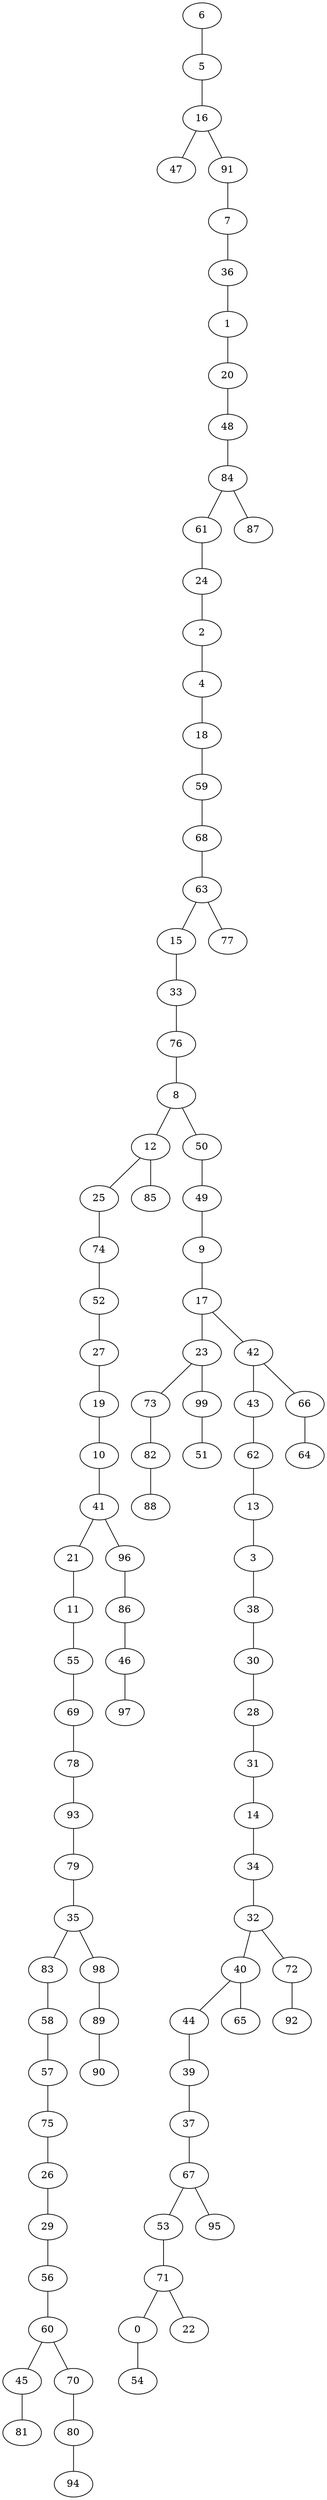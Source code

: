 graph G {
  6;
  5;
  16;
  47;
  91;
  7;
  36;
  1;
  20;
  48;
  84;
  61;
  24;
  2;
  4;
  18;
  59;
  68;
  63;
  15;
  33;
  76;
  8;
  12;
  25;
  74;
  52;
  27;
  19;
  10;
  41;
  21;
  11;
  55;
  69;
  78;
  93;
  79;
  35;
  83;
  58;
  57;
  75;
  26;
  29;
  56;
  60;
  45;
  81;
  70;
  80;
  94;
  98;
  89;
  90;
  96;
  86;
  46;
  97;
  85;
  50;
  49;
  9;
  17;
  23;
  73;
  82;
  88;
  99;
  51;
  42;
  43;
  62;
  13;
  3;
  38;
  30;
  28;
  31;
  14;
  34;
  32;
  40;
  44;
  39;
  37;
  67;
  53;
  71;
  0;
  54;
  22;
  95;
  65;
  72;
  92;
  66;
  64;
  77;
  87;
   6 -- 5;
   5 -- 16;
   16 -- 47;
   16 -- 91;
   91 -- 7;
   7 -- 36;
   36 -- 1;
   1 -- 20;
   20 -- 48;
   48 -- 84;
   84 -- 61;
   61 -- 24;
   24 -- 2;
   2 -- 4;
   4 -- 18;
   18 -- 59;
   59 -- 68;
   68 -- 63;
   63 -- 15;
   15 -- 33;
   33 -- 76;
   76 -- 8;
   8 -- 12;
   12 -- 25;
   25 -- 74;
   74 -- 52;
   52 -- 27;
   27 -- 19;
   19 -- 10;
   10 -- 41;
   41 -- 21;
   21 -- 11;
   11 -- 55;
   55 -- 69;
   69 -- 78;
   78 -- 93;
   93 -- 79;
   79 -- 35;
   35 -- 83;
   83 -- 58;
   58 -- 57;
   57 -- 75;
   75 -- 26;
   26 -- 29;
   29 -- 56;
   56 -- 60;
   60 -- 45;
   45 -- 81;
   60 -- 70;
   70 -- 80;
   80 -- 94;
   35 -- 98;
   98 -- 89;
   89 -- 90;
   41 -- 96;
   96 -- 86;
   86 -- 46;
   46 -- 97;
   12 -- 85;
   8 -- 50;
   50 -- 49;
   49 -- 9;
   9 -- 17;
   17 -- 23;
   23 -- 73;
   73 -- 82;
   82 -- 88;
   23 -- 99;
   99 -- 51;
   17 -- 42;
   42 -- 43;
   43 -- 62;
   62 -- 13;
   13 -- 3;
   3 -- 38;
   38 -- 30;
   30 -- 28;
   28 -- 31;
   31 -- 14;
   14 -- 34;
   34 -- 32;
   32 -- 40;
   40 -- 44;
   44 -- 39;
   39 -- 37;
   37 -- 67;
   67 -- 53;
   53 -- 71;
   71 -- 0;
   0 -- 54;
   71 -- 22;
   67 -- 95;
   40 -- 65;
   32 -- 72;
   72 -- 92;
   42 -- 66;
   66 -- 64;
   63 -- 77;
   84 -- 87;
}

